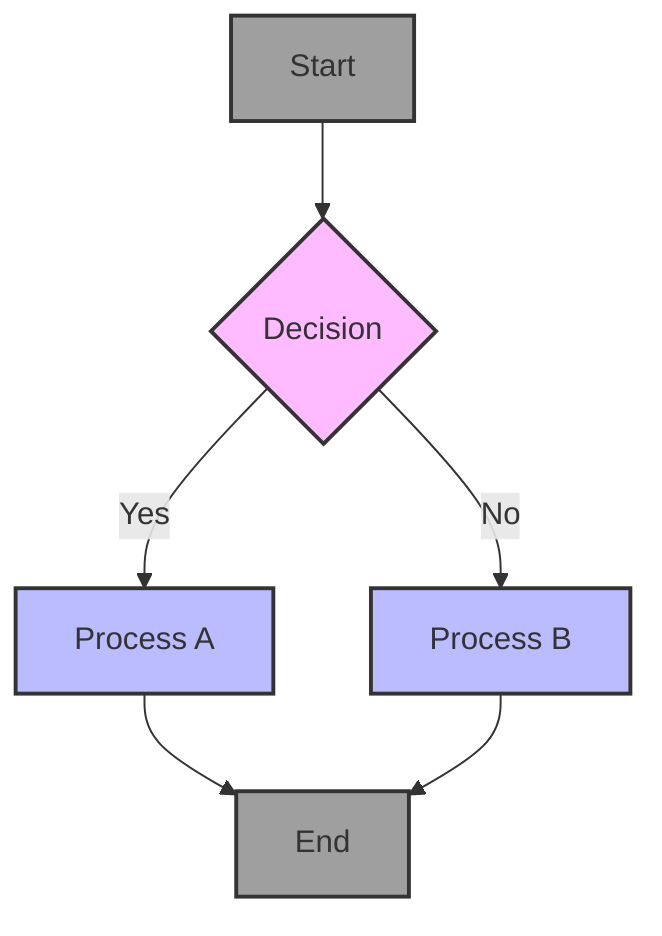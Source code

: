 %% Test Mermaid flowchart
flowchart TD
    A[Start] --> B{Decision}
    B -->|Yes| C[Process A]
    B -->|No| D[Process B]
    C --> E[End]
    D --> E
    
    %% Node styling
    classDef startEnd fill:#9f9f9f,stroke:#333,stroke-width:2px
    classDef process fill:#bbf,stroke:#333,stroke-width:2px
    classDef decision fill:#fbf,stroke:#333,stroke-width:2px
    
    class A,E startEnd
    class C,D process
    class B decision